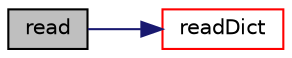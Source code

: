 digraph "read"
{
  bgcolor="transparent";
  edge [fontname="Helvetica",fontsize="10",labelfontname="Helvetica",labelfontsize="10"];
  node [fontname="Helvetica",fontsize="10",shape=record];
  rankdir="LR";
  Node4788 [label="read",height=0.2,width=0.4,color="black", fillcolor="grey75", style="filled", fontcolor="black"];
  Node4788 -> Node4789 [color="midnightblue",fontsize="10",style="solid",fontname="Helvetica"];
  Node4789 [label="readDict",height=0.2,width=0.4,color="red",URL="$a27457.html#a09f8bbb748b599cf713fa2e07ec7e0b4",tooltip="Read the control dictionary and set the write controls etc. "];
}
